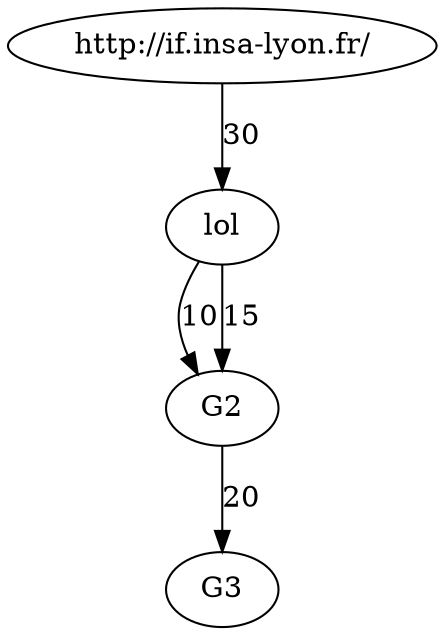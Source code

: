 digraph{
	
	G1 -> G2 [label="10"];
	G1 -> G2 [label="15"];
	"http:/\/if.insa-lyon.fr/" -> G1 [label="30"];
	G2 -> G3 [label="20"];
	G1 [label = "lol"];
	#G2;
	#G3;
	#G4;
}	
